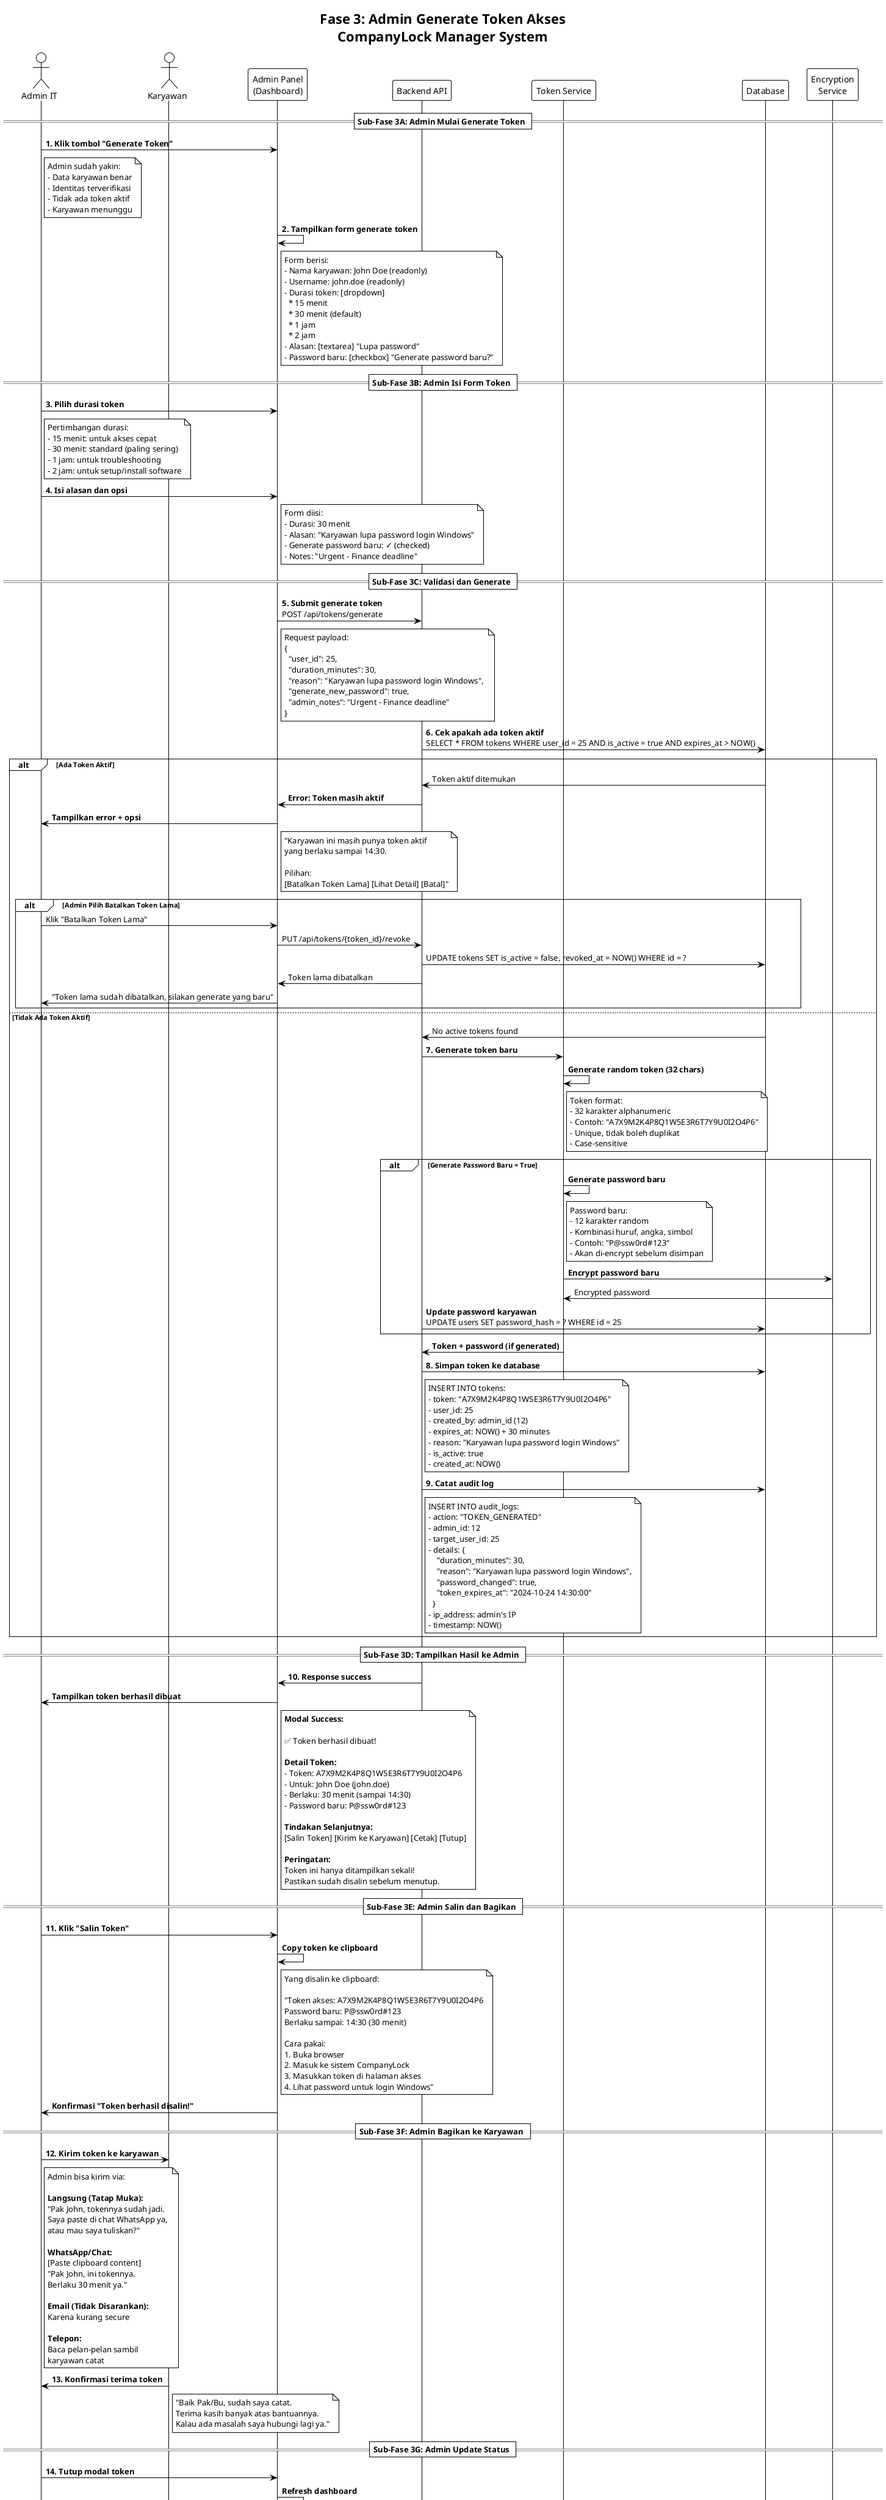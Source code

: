 @startuml Sequence_Fase3_GenerateToken
!theme plain

title Fase 3: Admin Generate Token Akses\nCompanyLock Manager System

actor "Admin IT" as Admin
actor "Karyawan" as Employee
participant "Admin Panel\n(Dashboard)" as AdminPanel
participant "Backend API" as Backend
participant "Token Service" as TokenService
participant "Database" as DB
participant "Encryption\nService" as Encryption

== Sub-Fase 3A: Admin Mulai Generate Token ==

Admin -> AdminPanel : **1. Klik tombol "Generate Token"**
note right of Admin
  Admin sudah yakin:
  - Data karyawan benar
  - Identitas terverifikasi
  - Tidak ada token aktif
  - Karyawan menunggu
end note

AdminPanel -> AdminPanel : **2. Tampilkan form generate token**
note right of AdminPanel
  Form berisi:
  - Nama karyawan: John Doe (readonly)
  - Username: john.doe (readonly) 
  - Durasi token: [dropdown]
    * 15 menit
    * 30 menit (default)
    * 1 jam
    * 2 jam
  - Alasan: [textarea] "Lupa password"
  - Password baru: [checkbox] "Generate password baru?"
end note

== Sub-Fase 3B: Admin Isi Form Token ==

Admin -> AdminPanel : **3. Pilih durasi token**
note right of Admin
  Pertimbangan durasi:
  - 15 menit: untuk akses cepat
  - 30 menit: standard (paling sering)
  - 1 jam: untuk troubleshooting
  - 2 jam: untuk setup/install software
end note

Admin -> AdminPanel : **4. Isi alasan dan opsi**
note right of AdminPanel
  Form diisi:
  - Durasi: 30 menit
  - Alasan: "Karyawan lupa password login Windows"
  - Generate password baru: ✓ (checked)
  - Notes: "Urgent - Finance deadline"
end note

== Sub-Fase 3C: Validasi dan Generate ==

AdminPanel -> Backend : **5. Submit generate token**\nPOST /api/tokens/generate
note right of AdminPanel
  Request payload:
  {
    "user_id": 25,
    "duration_minutes": 30,
    "reason": "Karyawan lupa password login Windows", 
    "generate_new_password": true,
    "admin_notes": "Urgent - Finance deadline"
  }
end note

Backend -> DB : **6. Cek apakah ada token aktif**\nSELECT * FROM tokens WHERE user_id = 25 AND is_active = true AND expires_at > NOW()

alt **Ada Token Aktif**
    DB -> Backend : Token aktif ditemukan
    Backend -> AdminPanel : **Error: Token masih aktif**
    AdminPanel -> Admin : **Tampilkan error + opsi**
    note right of AdminPanel
      "Karyawan ini masih punya token aktif 
      yang berlaku sampai 14:30.
      
      Pilihan:
      [Batalkan Token Lama] [Lihat Detail] [Batal]"
    end note
    
    alt **Admin Pilih Batalkan Token Lama**
        Admin -> AdminPanel : Klik "Batalkan Token Lama"
        AdminPanel -> Backend : PUT /api/tokens/{token_id}/revoke
        Backend -> DB : UPDATE tokens SET is_active = false, revoked_at = NOW() WHERE id = ?
        Backend -> AdminPanel : Token lama dibatalkan
        AdminPanel -> Admin : "Token lama sudah dibatalkan, silakan generate yang baru"
    end
    
else **Tidak Ada Token Aktif**
    DB -> Backend : No active tokens found
    
    Backend -> TokenService : **7. Generate token baru**
    TokenService -> TokenService : **Generate random token (32 chars)**
    note right of TokenService
      Token format:
      - 32 karakter alphanumeric
      - Contoh: "A7X9M2K4P8Q1W5E3R6T7Y9U0I2O4P6"
      - Unique, tidak boleh duplikat
      - Case-sensitive
    end note
    
    alt **Generate Password Baru = True**
        TokenService -> TokenService : **Generate password baru**
        note right of TokenService
          Password baru:
          - 12 karakter random
          - Kombinasi huruf, angka, simbol
          - Contoh: "P@ssw0rd#123"
          - Akan di-encrypt sebelum disimpan
        end note
        
        TokenService -> Encryption : **Encrypt password baru**
        Encryption -> TokenService : Encrypted password
        
        Backend -> DB : **Update password karyawan**\nUPDATE users SET password_hash = ? WHERE id = 25
    end
    
    TokenService -> Backend : **Token + password (if generated)**
    
    Backend -> DB : **8. Simpan token ke database**
    note right of Backend
      INSERT INTO tokens:
      - token: "A7X9M2K4P8Q1W5E3R6T7Y9U0I2O4P6"
      - user_id: 25
      - created_by: admin_id (12)
      - expires_at: NOW() + 30 minutes
      - reason: "Karyawan lupa password login Windows"
      - is_active: true
      - created_at: NOW()
    end note
    
    Backend -> DB : **9. Catat audit log**
    note right of Backend
      INSERT INTO audit_logs:
      - action: "TOKEN_GENERATED"
      - admin_id: 12
      - target_user_id: 25
      - details: {
          "duration_minutes": 30,
          "reason": "Karyawan lupa password login Windows",
          "password_changed": true,
          "token_expires_at": "2024-10-24 14:30:00"
        }
      - ip_address: admin's IP
      - timestamp: NOW()
    end note
end

== Sub-Fase 3D: Tampilkan Hasil ke Admin ==

Backend -> AdminPanel : **10. Response success**
AdminPanel -> Admin : **Tampilkan token berhasil dibuat**

note right of AdminPanel
  **Modal Success:**
  
  ✅ Token berhasil dibuat!
  
  **Detail Token:**
  - Token: A7X9M2K4P8Q1W5E3R6T7Y9U0I2O4P6
  - Untuk: John Doe (john.doe)  
  - Berlaku: 30 menit (sampai 14:30)
  - Password baru: P@ssw0rd#123
  
  **Tindakan Selanjutnya:**
  [Salin Token] [Kirim ke Karyawan] [Cetak] [Tutup]
  
  **Peringatan:**
  Token ini hanya ditampilkan sekali!
  Pastikan sudah disalin sebelum menutup.
end note

== Sub-Fase 3E: Admin Salin dan Bagikan ==

Admin -> AdminPanel : **11. Klik "Salin Token"**
AdminPanel -> AdminPanel : **Copy token ke clipboard**
note right of AdminPanel
  Yang disalin ke clipboard:
  
  "Token akses: A7X9M2K4P8Q1W5E3R6T7Y9U0I2O4P6
  Password baru: P@ssw0rd#123
  Berlaku sampai: 14:30 (30 menit)
  
  Cara pakai:
  1. Buka browser
  2. Masuk ke sistem CompanyLock  
  3. Masukkan token di halaman akses
  4. Lihat password untuk login Windows"
end note

AdminPanel -> Admin : **Konfirmasi "Token berhasil disalin!"**

== Sub-Fase 3F: Admin Bagikan ke Karyawan ==

Admin -> Employee : **12. Kirim token ke karyawan**
note right of Admin
  Admin bisa kirim via:
  
  **Langsung (Tatap Muka):**
  "Pak John, tokennya sudah jadi.
  Saya paste di chat WhatsApp ya, 
  atau mau saya tuliskan?"
  
  **WhatsApp/Chat:**
  [Paste clipboard content]
  "Pak John, ini tokennya. 
  Berlaku 30 menit ya."
  
  **Email (Tidak Disarankan):**
  Karena kurang secure
  
  **Telepon:**
  Baca pelan-pelan sambil 
  karyawan catat
end note

Employee -> Admin : **13. Konfirmasi terima token**
note right of Employee
  "Baik Pak/Bu, sudah saya catat.
  Terima kasih banyak atas bantuannya.
  Kalau ada masalah saya hubungi lagi ya."
end note

== Sub-Fase 3G: Admin Update Status ==

Admin -> AdminPanel : **14. Tutup modal token**
AdminPanel -> AdminPanel : **Refresh dashboard**
AdminPanel -> Backend : GET /api/tokens/active
Backend -> DB : SELECT * FROM tokens WHERE is_active = true ORDER BY created_at DESC
DB -> Backend : List active tokens
Backend -> AdminPanel : Updated token list

AdminPanel -> Admin : **Tampilkan dashboard ter-update**
note right of AdminPanel
  **Active Tokens Panel:**
  
  🟢 john.doe - A7X9...O4P6
     ⏱️ Expires: 14:30 (28 menit lagi)
     📝 Reason: Lupa password login Windows
     👤 Generated by: admin.it
     🕐 Created: 14:00
  
  [View Details] [Revoke] [Extend]
end note

== Monitoring & Alerts ==

note over Admin, DB
  **Sistem Monitoring Otomatis:**
  
  ⚡ Real-time Updates:
  - Dashboard auto-refresh setiap 30 detik
  - Counter mundur waktu expired token
  - Notifikasi jika token akan expired dalam 5 menit
  
  📊 Statistics Update:
  - Total token hari ini: +1
  - Token aktif saat ini: 3
  - Average response time: < 2 menit
  
  🔔 Alerts:
  - Email ke admin jika > 5 token aktif bersamaan
  - Log suspicious activity (> 10 token/jam)
  - Alert jika token tidak digunakan > 15 menit
end note

@enduml